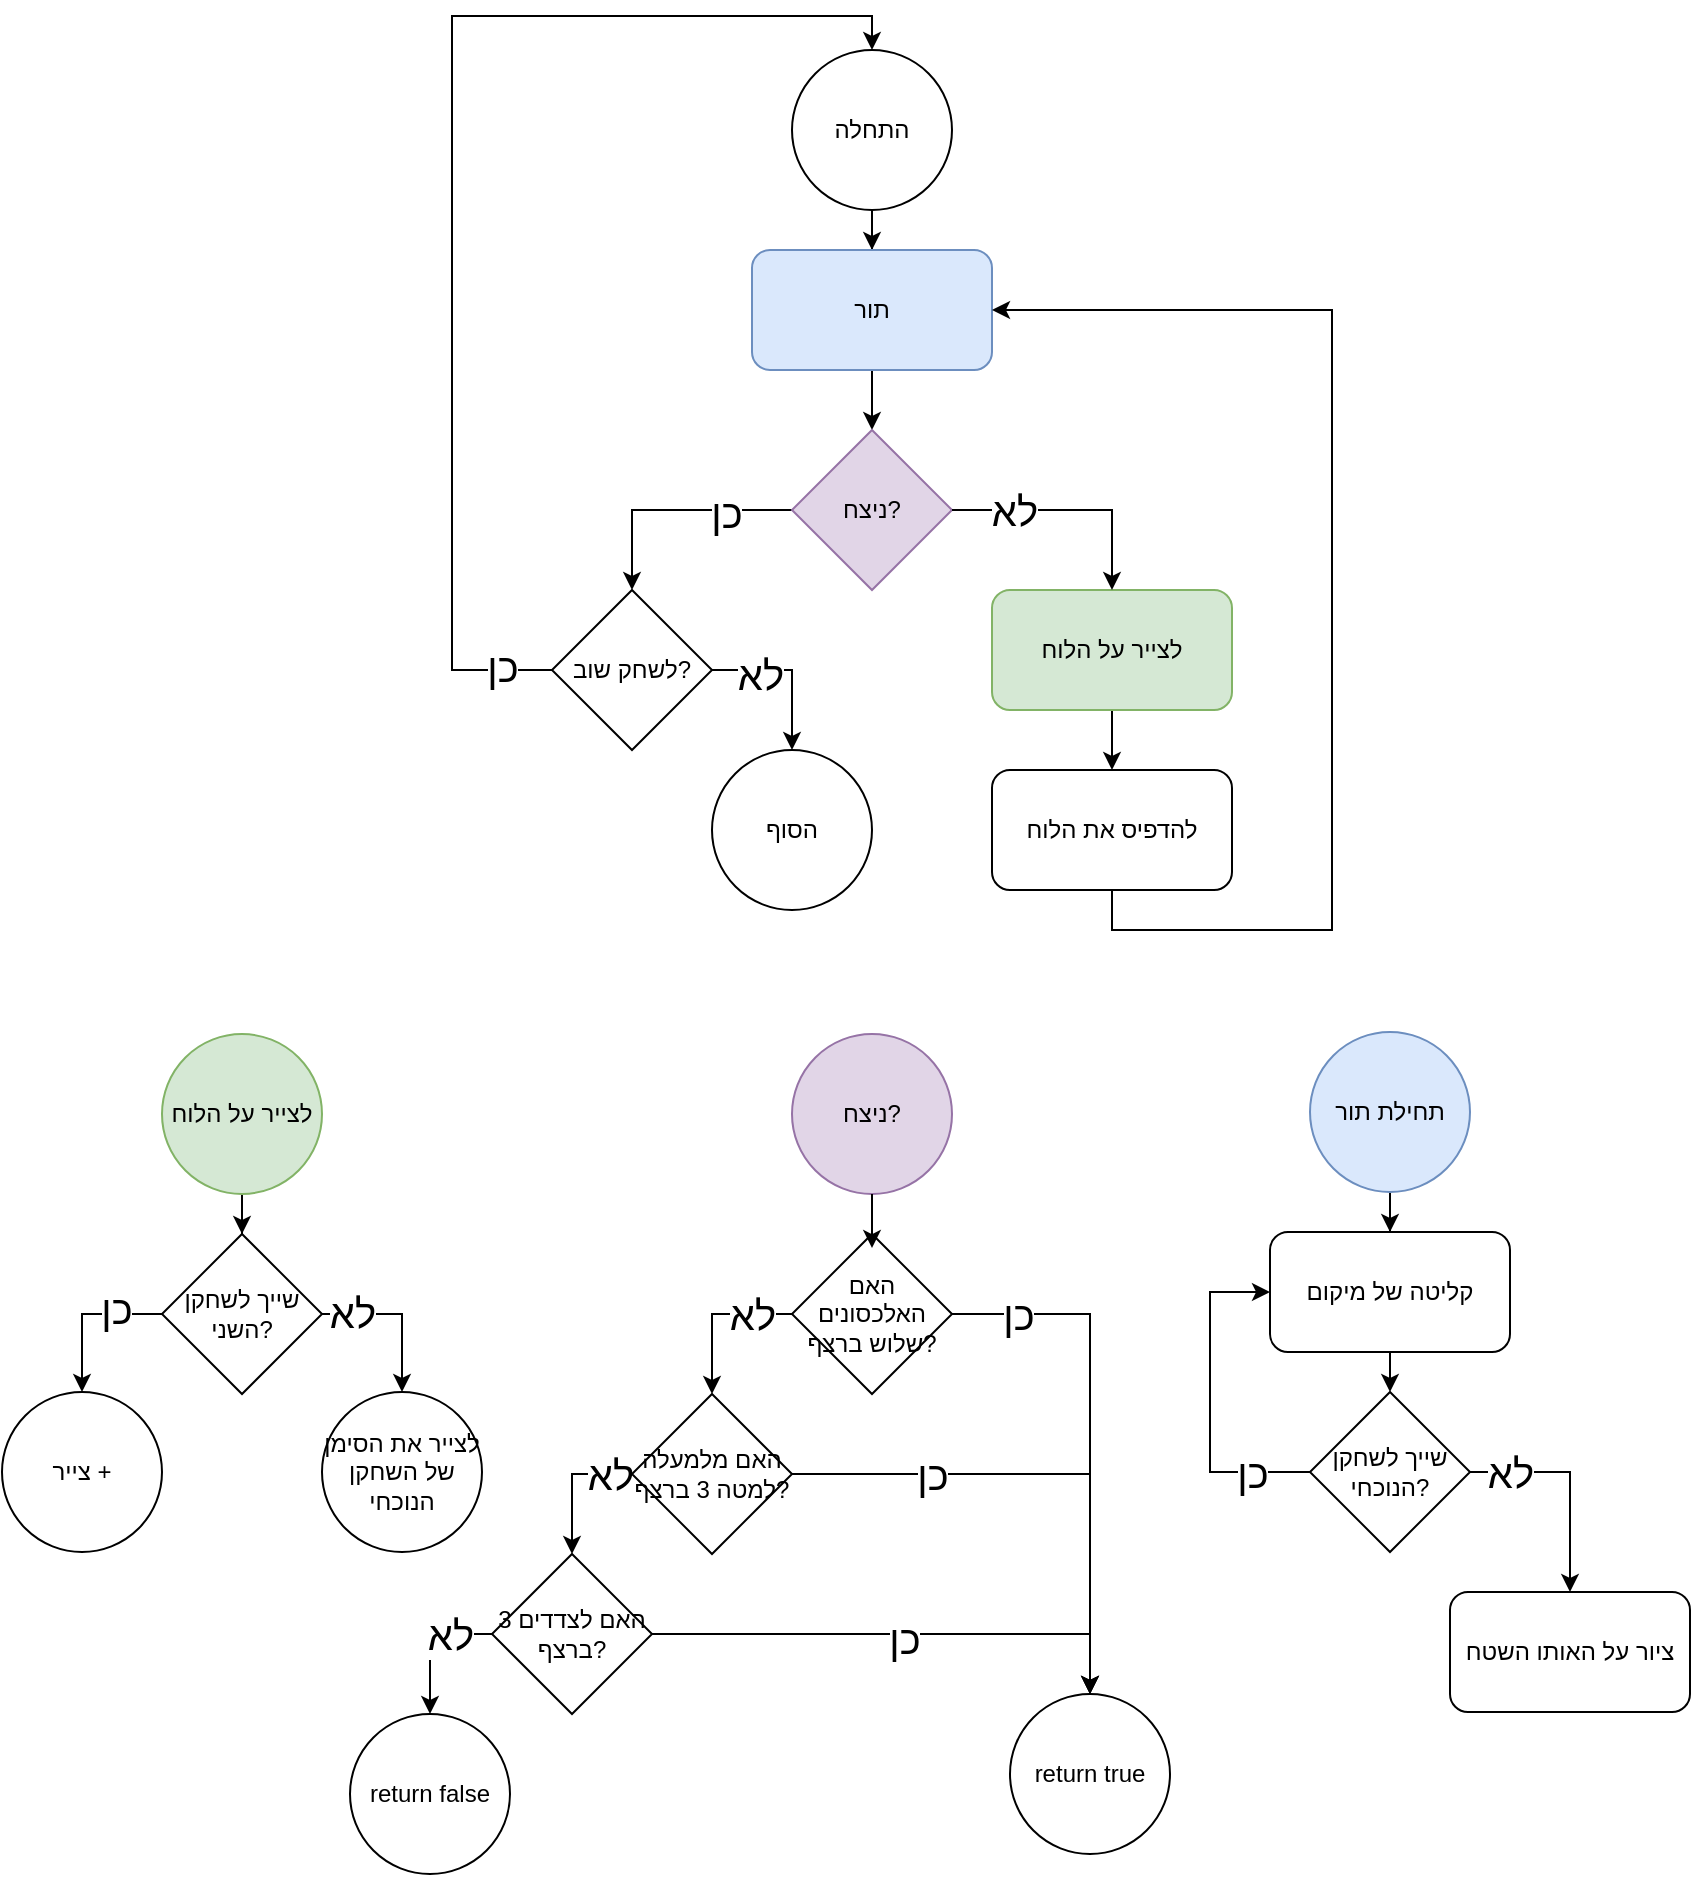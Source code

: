 <mxfile version="24.7.14">
  <diagram name="‫עמוד-1‬" id="HGJGYmTibXIi1H8LEaSW">
    <mxGraphModel dx="1050" dy="565" grid="1" gridSize="10" guides="1" tooltips="1" connect="1" arrows="1" fold="1" page="1" pageScale="1" pageWidth="850" pageHeight="1100" math="0" shadow="0">
      <root>
        <mxCell id="0" />
        <mxCell id="1" parent="0" />
        <mxCell id="2CCIXyWFlWy350-Oin0Y-19" style="edgeStyle=orthogonalEdgeStyle;rounded=0;orthogonalLoop=1;jettySize=auto;html=1;exitX=0.5;exitY=1;exitDx=0;exitDy=0;" edge="1" parent="1" source="2CCIXyWFlWy350-Oin0Y-1" target="2CCIXyWFlWy350-Oin0Y-2">
          <mxGeometry relative="1" as="geometry" />
        </mxCell>
        <mxCell id="2CCIXyWFlWy350-Oin0Y-1" value="התחלה" style="ellipse;whiteSpace=wrap;html=1;aspect=fixed;" vertex="1" parent="1">
          <mxGeometry x="400" y="27" width="80" height="80" as="geometry" />
        </mxCell>
        <mxCell id="2CCIXyWFlWy350-Oin0Y-20" style="edgeStyle=orthogonalEdgeStyle;rounded=0;orthogonalLoop=1;jettySize=auto;html=1;exitX=0.5;exitY=1;exitDx=0;exitDy=0;" edge="1" parent="1" source="2CCIXyWFlWy350-Oin0Y-2" target="2CCIXyWFlWy350-Oin0Y-3">
          <mxGeometry relative="1" as="geometry" />
        </mxCell>
        <mxCell id="2CCIXyWFlWy350-Oin0Y-2" value="תור" style="rounded=1;whiteSpace=wrap;html=1;fillColor=#dae8fc;strokeColor=#6c8ebf;" vertex="1" parent="1">
          <mxGeometry x="380" y="127" width="120" height="60" as="geometry" />
        </mxCell>
        <mxCell id="2CCIXyWFlWy350-Oin0Y-11" style="edgeStyle=orthogonalEdgeStyle;rounded=0;orthogonalLoop=1;jettySize=auto;html=1;exitX=0;exitY=0.5;exitDx=0;exitDy=0;entryX=0.5;entryY=0;entryDx=0;entryDy=0;" edge="1" parent="1" source="2CCIXyWFlWy350-Oin0Y-3" target="2CCIXyWFlWy350-Oin0Y-5">
          <mxGeometry relative="1" as="geometry" />
        </mxCell>
        <mxCell id="2CCIXyWFlWy350-Oin0Y-12" value="כן" style="edgeLabel;html=1;align=center;verticalAlign=middle;resizable=0;points=[];fontSize=20;" vertex="1" connectable="0" parent="2CCIXyWFlWy350-Oin0Y-11">
          <mxGeometry x="-0.447" y="1" relative="1" as="geometry">
            <mxPoint as="offset" />
          </mxGeometry>
        </mxCell>
        <mxCell id="2CCIXyWFlWy350-Oin0Y-3" value="ניצח?" style="rhombus;whiteSpace=wrap;html=1;fillColor=#e1d5e7;strokeColor=#9673a6;" vertex="1" parent="1">
          <mxGeometry x="400" y="217" width="80" height="80" as="geometry" />
        </mxCell>
        <mxCell id="2CCIXyWFlWy350-Oin0Y-6" style="edgeStyle=orthogonalEdgeStyle;rounded=0;orthogonalLoop=1;jettySize=auto;html=1;entryX=0.5;entryY=0;entryDx=0;entryDy=0;" edge="1" parent="1" source="2CCIXyWFlWy350-Oin0Y-5" target="2CCIXyWFlWy350-Oin0Y-1">
          <mxGeometry relative="1" as="geometry">
            <Array as="points">
              <mxPoint x="230" y="337" />
              <mxPoint x="230" y="10" />
              <mxPoint x="440" y="10" />
            </Array>
          </mxGeometry>
        </mxCell>
        <mxCell id="2CCIXyWFlWy350-Oin0Y-7" value="כן" style="edgeLabel;html=1;align=center;verticalAlign=middle;resizable=0;points=[];fontSize=20;" vertex="1" connectable="0" parent="2CCIXyWFlWy350-Oin0Y-6">
          <mxGeometry x="-0.917" y="-2" relative="1" as="geometry">
            <mxPoint as="offset" />
          </mxGeometry>
        </mxCell>
        <mxCell id="2CCIXyWFlWy350-Oin0Y-9" style="edgeStyle=orthogonalEdgeStyle;rounded=0;orthogonalLoop=1;jettySize=auto;html=1;" edge="1" parent="1" source="2CCIXyWFlWy350-Oin0Y-5" target="2CCIXyWFlWy350-Oin0Y-8">
          <mxGeometry relative="1" as="geometry">
            <Array as="points">
              <mxPoint x="400" y="337" />
            </Array>
          </mxGeometry>
        </mxCell>
        <mxCell id="2CCIXyWFlWy350-Oin0Y-10" value="לא" style="edgeLabel;html=1;align=center;verticalAlign=middle;resizable=0;points=[];fontSize=20;" vertex="1" connectable="0" parent="2CCIXyWFlWy350-Oin0Y-9">
          <mxGeometry x="-0.405" y="-2" relative="1" as="geometry">
            <mxPoint as="offset" />
          </mxGeometry>
        </mxCell>
        <mxCell id="2CCIXyWFlWy350-Oin0Y-5" value="לשחק שוב?" style="rhombus;whiteSpace=wrap;html=1;" vertex="1" parent="1">
          <mxGeometry x="280" y="297" width="80" height="80" as="geometry" />
        </mxCell>
        <mxCell id="2CCIXyWFlWy350-Oin0Y-8" value="הסוף" style="ellipse;whiteSpace=wrap;html=1;aspect=fixed;" vertex="1" parent="1">
          <mxGeometry x="360" y="377" width="80" height="80" as="geometry" />
        </mxCell>
        <mxCell id="2CCIXyWFlWy350-Oin0Y-17" style="edgeStyle=orthogonalEdgeStyle;rounded=0;orthogonalLoop=1;jettySize=auto;html=1;exitX=0.5;exitY=1;exitDx=0;exitDy=0;" edge="1" parent="1" source="2CCIXyWFlWy350-Oin0Y-13" target="2CCIXyWFlWy350-Oin0Y-14">
          <mxGeometry relative="1" as="geometry" />
        </mxCell>
        <mxCell id="2CCIXyWFlWy350-Oin0Y-13" value="לצייר על הלוח" style="rounded=1;whiteSpace=wrap;html=1;fillColor=#d5e8d4;strokeColor=#82b366;" vertex="1" parent="1">
          <mxGeometry x="500" y="297" width="120" height="60" as="geometry" />
        </mxCell>
        <mxCell id="2CCIXyWFlWy350-Oin0Y-18" style="edgeStyle=orthogonalEdgeStyle;rounded=0;orthogonalLoop=1;jettySize=auto;html=1;exitX=0.5;exitY=1;exitDx=0;exitDy=0;entryX=1;entryY=0.5;entryDx=0;entryDy=0;" edge="1" parent="1" source="2CCIXyWFlWy350-Oin0Y-14" target="2CCIXyWFlWy350-Oin0Y-2">
          <mxGeometry relative="1" as="geometry">
            <Array as="points">
              <mxPoint x="560" y="467" />
              <mxPoint x="670" y="467" />
              <mxPoint x="670" y="157" />
            </Array>
          </mxGeometry>
        </mxCell>
        <mxCell id="2CCIXyWFlWy350-Oin0Y-14" value="להדפיס את הלוח" style="rounded=1;whiteSpace=wrap;html=1;" vertex="1" parent="1">
          <mxGeometry x="500" y="387" width="120" height="60" as="geometry" />
        </mxCell>
        <mxCell id="2CCIXyWFlWy350-Oin0Y-15" style="edgeStyle=orthogonalEdgeStyle;rounded=0;orthogonalLoop=1;jettySize=auto;html=1;entryX=0.5;entryY=0;entryDx=0;entryDy=0;" edge="1" parent="1" source="2CCIXyWFlWy350-Oin0Y-3" target="2CCIXyWFlWy350-Oin0Y-13">
          <mxGeometry relative="1" as="geometry" />
        </mxCell>
        <mxCell id="2CCIXyWFlWy350-Oin0Y-16" value="לא" style="edgeLabel;html=1;align=center;verticalAlign=middle;resizable=0;points=[];fontSize=20;" vertex="1" connectable="0" parent="2CCIXyWFlWy350-Oin0Y-15">
          <mxGeometry x="-0.482" relative="1" as="geometry">
            <mxPoint as="offset" />
          </mxGeometry>
        </mxCell>
        <mxCell id="2CCIXyWFlWy350-Oin0Y-21" style="edgeStyle=orthogonalEdgeStyle;rounded=0;orthogonalLoop=1;jettySize=auto;html=1;exitX=0.5;exitY=1;exitDx=0;exitDy=0;" edge="1" parent="1" source="2CCIXyWFlWy350-Oin0Y-22" target="2CCIXyWFlWy350-Oin0Y-24">
          <mxGeometry relative="1" as="geometry" />
        </mxCell>
        <mxCell id="2CCIXyWFlWy350-Oin0Y-22" value="תחילת תור" style="ellipse;whiteSpace=wrap;html=1;aspect=fixed;fillColor=#dae8fc;strokeColor=#6c8ebf;" vertex="1" parent="1">
          <mxGeometry x="659" y="518" width="80" height="80" as="geometry" />
        </mxCell>
        <mxCell id="2CCIXyWFlWy350-Oin0Y-23" style="edgeStyle=orthogonalEdgeStyle;rounded=0;orthogonalLoop=1;jettySize=auto;html=1;exitX=0.5;exitY=1;exitDx=0;exitDy=0;entryX=0.5;entryY=0;entryDx=0;entryDy=0;" edge="1" parent="1" source="2CCIXyWFlWy350-Oin0Y-24" target="2CCIXyWFlWy350-Oin0Y-29">
          <mxGeometry relative="1" as="geometry" />
        </mxCell>
        <mxCell id="2CCIXyWFlWy350-Oin0Y-24" value="קליטה של מיקום" style="rounded=1;whiteSpace=wrap;html=1;" vertex="1" parent="1">
          <mxGeometry x="639" y="618" width="120" height="60" as="geometry" />
        </mxCell>
        <mxCell id="2CCIXyWFlWy350-Oin0Y-25" style="edgeStyle=orthogonalEdgeStyle;rounded=0;orthogonalLoop=1;jettySize=auto;html=1;exitX=1;exitY=0.5;exitDx=0;exitDy=0;" edge="1" parent="1" source="2CCIXyWFlWy350-Oin0Y-29" target="2CCIXyWFlWy350-Oin0Y-30">
          <mxGeometry relative="1" as="geometry" />
        </mxCell>
        <mxCell id="2CCIXyWFlWy350-Oin0Y-26" value="&lt;font style=&quot;font-size: 20px;&quot;&gt;לא&lt;/font&gt;" style="edgeLabel;html=1;align=center;verticalAlign=middle;resizable=0;points=[];" vertex="1" connectable="0" parent="2CCIXyWFlWy350-Oin0Y-25">
          <mxGeometry x="-0.473" relative="1" as="geometry">
            <mxPoint x="-9" as="offset" />
          </mxGeometry>
        </mxCell>
        <mxCell id="2CCIXyWFlWy350-Oin0Y-27" style="edgeStyle=orthogonalEdgeStyle;rounded=0;orthogonalLoop=1;jettySize=auto;html=1;exitX=0;exitY=0.5;exitDx=0;exitDy=0;entryX=0;entryY=0.5;entryDx=0;entryDy=0;" edge="1" parent="1" source="2CCIXyWFlWy350-Oin0Y-29" target="2CCIXyWFlWy350-Oin0Y-24">
          <mxGeometry relative="1" as="geometry">
            <Array as="points">
              <mxPoint x="609" y="738" />
              <mxPoint x="609" y="648" />
            </Array>
            <mxPoint x="639" y="548" as="targetPoint" />
          </mxGeometry>
        </mxCell>
        <mxCell id="2CCIXyWFlWy350-Oin0Y-28" value="&lt;font style=&quot;font-size: 20px;&quot;&gt;כן&lt;/font&gt;" style="edgeLabel;html=1;align=center;verticalAlign=middle;resizable=0;points=[];" vertex="1" connectable="0" parent="2CCIXyWFlWy350-Oin0Y-27">
          <mxGeometry x="-0.864" y="-3" relative="1" as="geometry">
            <mxPoint x="-18" y="3" as="offset" />
          </mxGeometry>
        </mxCell>
        <mxCell id="2CCIXyWFlWy350-Oin0Y-29" value="שייך לשחקן הנוכחי?" style="rhombus;whiteSpace=wrap;html=1;" vertex="1" parent="1">
          <mxGeometry x="659" y="698" width="80" height="80" as="geometry" />
        </mxCell>
        <mxCell id="2CCIXyWFlWy350-Oin0Y-30" value="ציור על האותו השטח" style="rounded=1;whiteSpace=wrap;html=1;" vertex="1" parent="1">
          <mxGeometry x="729" y="798" width="120" height="60" as="geometry" />
        </mxCell>
        <mxCell id="2CCIXyWFlWy350-Oin0Y-38" value="ניצח?" style="ellipse;whiteSpace=wrap;html=1;aspect=fixed;fillColor=#e1d5e7;strokeColor=#9673a6;" vertex="1" parent="1">
          <mxGeometry x="400" y="519" width="80" height="80" as="geometry" />
        </mxCell>
        <mxCell id="2CCIXyWFlWy350-Oin0Y-39" value="&lt;font style=&quot;font-size: 20px;&quot;&gt;לא&lt;/font&gt;" style="edgeStyle=orthogonalEdgeStyle;rounded=0;orthogonalLoop=1;jettySize=auto;html=1;exitX=0;exitY=0.5;exitDx=0;exitDy=0;" edge="1" parent="1" source="2CCIXyWFlWy350-Oin0Y-41" target="2CCIXyWFlWy350-Oin0Y-48">
          <mxGeometry x="-0.5" relative="1" as="geometry">
            <mxPoint as="offset" />
          </mxGeometry>
        </mxCell>
        <mxCell id="2CCIXyWFlWy350-Oin0Y-40" style="edgeStyle=orthogonalEdgeStyle;rounded=0;orthogonalLoop=1;jettySize=auto;html=1;exitX=1;exitY=0.5;exitDx=0;exitDy=0;" edge="1" parent="1" source="2CCIXyWFlWy350-Oin0Y-41" target="2CCIXyWFlWy350-Oin0Y-56">
          <mxGeometry relative="1" as="geometry" />
        </mxCell>
        <mxCell id="2CCIXyWFlWy350-Oin0Y-41" value="האם האלכסונים שלוש ברצף?" style="rhombus;whiteSpace=wrap;html=1;" vertex="1" parent="1">
          <mxGeometry x="400" y="619" width="80" height="80" as="geometry" />
        </mxCell>
        <mxCell id="2CCIXyWFlWy350-Oin0Y-42" style="edgeStyle=orthogonalEdgeStyle;rounded=0;orthogonalLoop=1;jettySize=auto;html=1;exitX=0;exitY=0.5;exitDx=0;exitDy=0;" edge="1" parent="1" source="2CCIXyWFlWy350-Oin0Y-48" target="2CCIXyWFlWy350-Oin0Y-53">
          <mxGeometry relative="1" as="geometry" />
        </mxCell>
        <mxCell id="2CCIXyWFlWy350-Oin0Y-43" value="לא" style="edgeLabel;html=1;align=center;verticalAlign=middle;resizable=0;points=[];" vertex="1" connectable="0" parent="2CCIXyWFlWy350-Oin0Y-42">
          <mxGeometry x="-0.629" y="-1" relative="1" as="geometry">
            <mxPoint as="offset" />
          </mxGeometry>
        </mxCell>
        <mxCell id="2CCIXyWFlWy350-Oin0Y-44" value="&lt;font style=&quot;font-size: 20px;&quot;&gt;לא&lt;/font&gt;" style="edgeLabel;html=1;align=center;verticalAlign=middle;resizable=0;points=[];" vertex="1" connectable="0" parent="2CCIXyWFlWy350-Oin0Y-42">
          <mxGeometry x="-0.686" relative="1" as="geometry">
            <mxPoint as="offset" />
          </mxGeometry>
        </mxCell>
        <mxCell id="2CCIXyWFlWy350-Oin0Y-45" style="edgeStyle=orthogonalEdgeStyle;rounded=0;orthogonalLoop=1;jettySize=auto;html=1;" edge="1" parent="1" source="2CCIXyWFlWy350-Oin0Y-48" target="2CCIXyWFlWy350-Oin0Y-56">
          <mxGeometry relative="1" as="geometry" />
        </mxCell>
        <mxCell id="2CCIXyWFlWy350-Oin0Y-46" value="&lt;span style=&quot;color: rgba(0, 0, 0, 0); font-family: monospace; font-size: 0px; text-align: start; background-color: rgb(251, 251, 251);&quot;&gt;%3CmxGraphModel%3E%3Croot%3E%3CmxCell%20id%3D%220%22%2F%3E%3CmxCell%20id%3D%221%22%20parent%3D%220%22%2F%3E%3CmxCell%20id%3D%222%22%20value%3D%22%D7%9B%D7%9F%22%20style%3D%22edgeLabel%3Bhtml%3D1%3Balign%3Dcenter%3BverticalAlign%3Dmiddle%3Bresizable%3D0%3Bpoints%3D%5B%5D%3BfontSize%3D20%3B%22%20vertex%3D%221%22%20connectable%3D%220%22%20parent%3D%221%22%3E%3CmxGeometry%20x%3D%22334%22%20y%3D%22680%22%20as%3D%22geometry%22%2F%3E%3C%2FmxCell%3E%3C%2Froot%3E%3C%2FmxGraphModel%3E&lt;/span&gt;" style="edgeLabel;html=1;align=center;verticalAlign=middle;resizable=0;points=[];" vertex="1" connectable="0" parent="2CCIXyWFlWy350-Oin0Y-45">
          <mxGeometry x="-0.444" y="-1" relative="1" as="geometry">
            <mxPoint as="offset" />
          </mxGeometry>
        </mxCell>
        <mxCell id="2CCIXyWFlWy350-Oin0Y-47" value="כן" style="edgeLabel;html=1;align=center;verticalAlign=middle;resizable=0;points=[];fontSize=20;" vertex="1" connectable="0" parent="2CCIXyWFlWy350-Oin0Y-45">
          <mxGeometry x="-0.46" relative="1" as="geometry">
            <mxPoint as="offset" />
          </mxGeometry>
        </mxCell>
        <mxCell id="2CCIXyWFlWy350-Oin0Y-48" value="האם מלמעלה למטה 3 ברצף?" style="rhombus;whiteSpace=wrap;html=1;" vertex="1" parent="1">
          <mxGeometry x="320" y="699" width="80" height="80" as="geometry" />
        </mxCell>
        <mxCell id="2CCIXyWFlWy350-Oin0Y-49" value="" style="edgeStyle=orthogonalEdgeStyle;rounded=0;orthogonalLoop=1;jettySize=auto;html=1;exitX=0;exitY=0.5;exitDx=0;exitDy=0;fontSize=20;" edge="1" parent="1" source="2CCIXyWFlWy350-Oin0Y-53" target="2CCIXyWFlWy350-Oin0Y-54">
          <mxGeometry x="0.718" y="20" relative="1" as="geometry">
            <mxPoint as="offset" />
          </mxGeometry>
        </mxCell>
        <mxCell id="2CCIXyWFlWy350-Oin0Y-50" value="לא" style="edgeLabel;html=1;align=center;verticalAlign=middle;resizable=0;points=[];fontSize=20;" vertex="1" connectable="0" parent="2CCIXyWFlWy350-Oin0Y-49">
          <mxGeometry x="-0.239" y="-2" relative="1" as="geometry">
            <mxPoint x="6" y="2" as="offset" />
          </mxGeometry>
        </mxCell>
        <mxCell id="2CCIXyWFlWy350-Oin0Y-51" style="edgeStyle=orthogonalEdgeStyle;rounded=0;orthogonalLoop=1;jettySize=auto;html=1;" edge="1" parent="1" source="2CCIXyWFlWy350-Oin0Y-53" target="2CCIXyWFlWy350-Oin0Y-56">
          <mxGeometry relative="1" as="geometry">
            <Array as="points">
              <mxPoint x="549" y="819" />
            </Array>
          </mxGeometry>
        </mxCell>
        <mxCell id="2CCIXyWFlWy350-Oin0Y-52" value="כן" style="edgeLabel;html=1;align=center;verticalAlign=middle;resizable=0;points=[];fontSize=20;" vertex="1" connectable="0" parent="2CCIXyWFlWy350-Oin0Y-51">
          <mxGeometry x="0.012" y="-2" relative="1" as="geometry">
            <mxPoint as="offset" />
          </mxGeometry>
        </mxCell>
        <mxCell id="2CCIXyWFlWy350-Oin0Y-53" value="האם לצדדים 3 ברצף?" style="rhombus;whiteSpace=wrap;html=1;" vertex="1" parent="1">
          <mxGeometry x="250" y="779" width="80" height="80" as="geometry" />
        </mxCell>
        <mxCell id="2CCIXyWFlWy350-Oin0Y-54" value="return false" style="ellipse;whiteSpace=wrap;html=1;aspect=fixed;" vertex="1" parent="1">
          <mxGeometry x="179" y="859" width="80" height="80" as="geometry" />
        </mxCell>
        <mxCell id="2CCIXyWFlWy350-Oin0Y-55" style="edgeStyle=orthogonalEdgeStyle;rounded=0;orthogonalLoop=1;jettySize=auto;html=1;exitX=0.5;exitY=1;exitDx=0;exitDy=0;entryX=0.5;entryY=0.088;entryDx=0;entryDy=0;entryPerimeter=0;" edge="1" parent="1" source="2CCIXyWFlWy350-Oin0Y-38" target="2CCIXyWFlWy350-Oin0Y-41">
          <mxGeometry relative="1" as="geometry" />
        </mxCell>
        <mxCell id="2CCIXyWFlWy350-Oin0Y-56" value="return true" style="ellipse;whiteSpace=wrap;html=1;aspect=fixed;" vertex="1" parent="1">
          <mxGeometry x="509" y="849" width="80" height="80" as="geometry" />
        </mxCell>
        <mxCell id="2CCIXyWFlWy350-Oin0Y-57" value="כן" style="edgeLabel;html=1;align=center;verticalAlign=middle;resizable=0;points=[];fontSize=20;" vertex="1" connectable="0" parent="1">
          <mxGeometry x="513" y="659" as="geometry" />
        </mxCell>
        <mxCell id="2CCIXyWFlWy350-Oin0Y-66" style="edgeStyle=orthogonalEdgeStyle;rounded=0;orthogonalLoop=1;jettySize=auto;html=1;exitX=0.5;exitY=1;exitDx=0;exitDy=0;" edge="1" parent="1" source="2CCIXyWFlWy350-Oin0Y-58" target="2CCIXyWFlWy350-Oin0Y-59">
          <mxGeometry relative="1" as="geometry" />
        </mxCell>
        <mxCell id="2CCIXyWFlWy350-Oin0Y-58" value="לצייר על הלוח" style="ellipse;whiteSpace=wrap;html=1;aspect=fixed;fillColor=#d5e8d4;strokeColor=#82b366;" vertex="1" parent="1">
          <mxGeometry x="85" y="519" width="80" height="80" as="geometry" />
        </mxCell>
        <mxCell id="2CCIXyWFlWy350-Oin0Y-62" style="edgeStyle=orthogonalEdgeStyle;rounded=0;orthogonalLoop=1;jettySize=auto;html=1;exitX=0;exitY=0.5;exitDx=0;exitDy=0;" edge="1" parent="1" source="2CCIXyWFlWy350-Oin0Y-59" target="2CCIXyWFlWy350-Oin0Y-60">
          <mxGeometry relative="1" as="geometry" />
        </mxCell>
        <mxCell id="2CCIXyWFlWy350-Oin0Y-63" value="כן" style="edgeLabel;html=1;align=center;verticalAlign=middle;resizable=0;points=[];fontSize=20;" vertex="1" connectable="0" parent="2CCIXyWFlWy350-Oin0Y-62">
          <mxGeometry x="-0.418" y="-3" relative="1" as="geometry">
            <mxPoint as="offset" />
          </mxGeometry>
        </mxCell>
        <mxCell id="2CCIXyWFlWy350-Oin0Y-64" style="edgeStyle=orthogonalEdgeStyle;rounded=0;orthogonalLoop=1;jettySize=auto;html=1;exitX=1;exitY=0.5;exitDx=0;exitDy=0;entryX=0.5;entryY=0;entryDx=0;entryDy=0;" edge="1" parent="1" source="2CCIXyWFlWy350-Oin0Y-59" target="2CCIXyWFlWy350-Oin0Y-61">
          <mxGeometry relative="1" as="geometry" />
        </mxCell>
        <mxCell id="2CCIXyWFlWy350-Oin0Y-65" value="לא" style="edgeLabel;html=1;align=center;verticalAlign=middle;resizable=0;points=[];fontSize=20;" vertex="1" connectable="0" parent="2CCIXyWFlWy350-Oin0Y-64">
          <mxGeometry x="-0.635" y="1" relative="1" as="geometry">
            <mxPoint as="offset" />
          </mxGeometry>
        </mxCell>
        <mxCell id="2CCIXyWFlWy350-Oin0Y-59" value="שייך לשחקן השני?" style="rhombus;whiteSpace=wrap;html=1;" vertex="1" parent="1">
          <mxGeometry x="85" y="619" width="80" height="80" as="geometry" />
        </mxCell>
        <mxCell id="2CCIXyWFlWy350-Oin0Y-60" value="צייר +" style="ellipse;whiteSpace=wrap;html=1;aspect=fixed;" vertex="1" parent="1">
          <mxGeometry x="5" y="698" width="80" height="80" as="geometry" />
        </mxCell>
        <mxCell id="2CCIXyWFlWy350-Oin0Y-61" value="לצייר את הסימן של השחקן הנוכחי" style="ellipse;whiteSpace=wrap;html=1;aspect=fixed;" vertex="1" parent="1">
          <mxGeometry x="165" y="698" width="80" height="80" as="geometry" />
        </mxCell>
      </root>
    </mxGraphModel>
  </diagram>
</mxfile>
